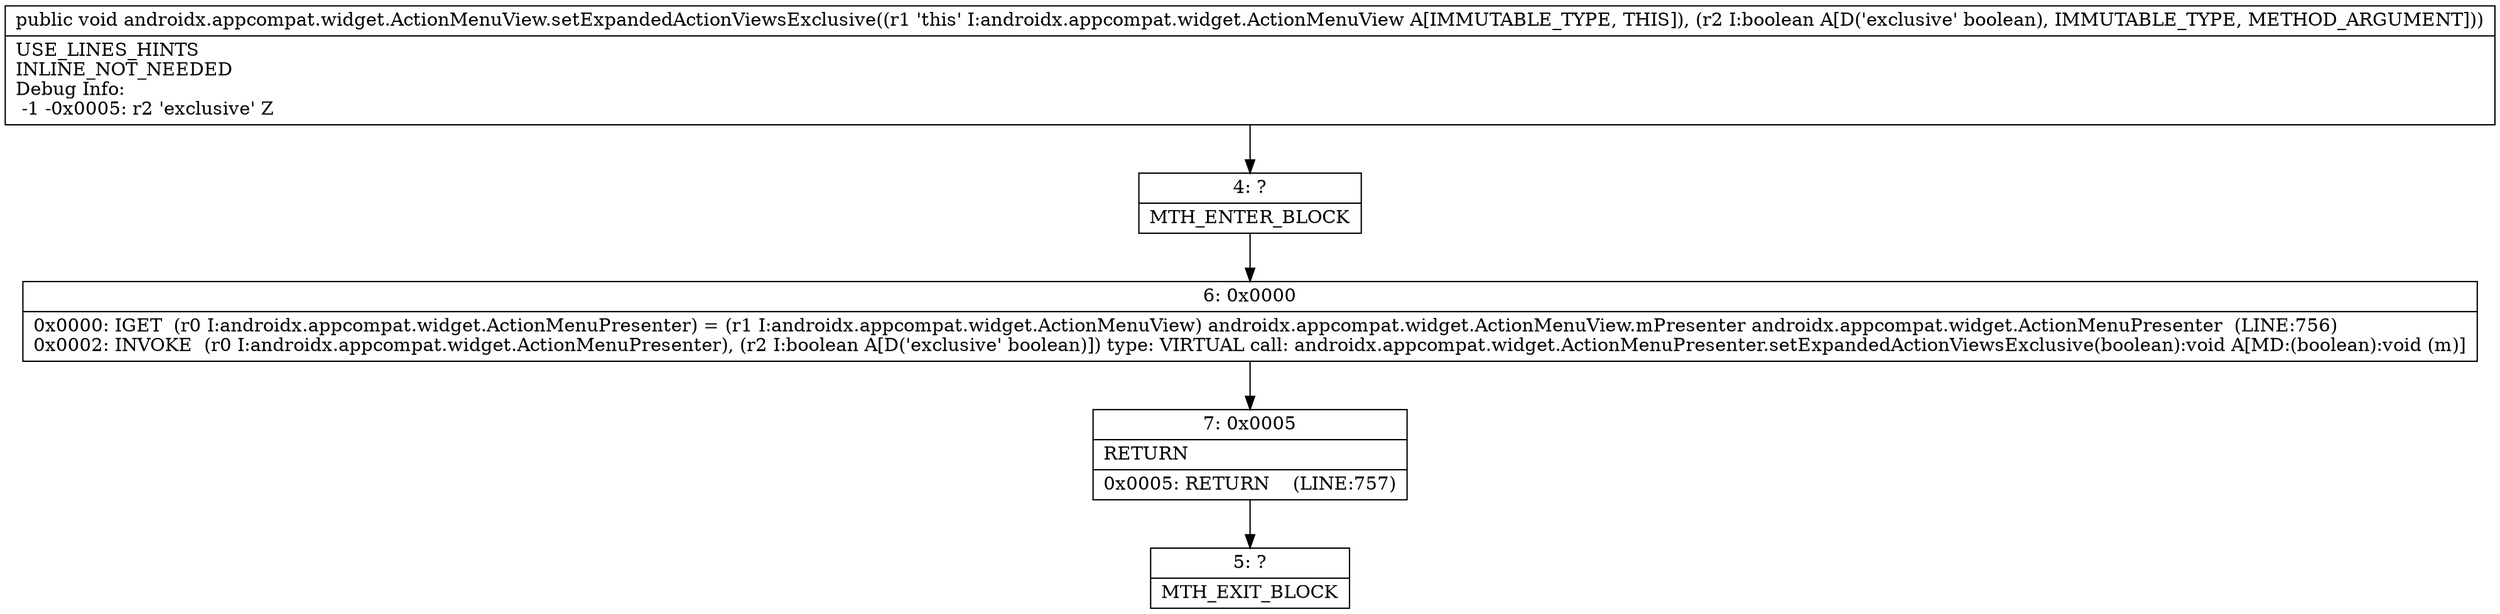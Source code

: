 digraph "CFG forandroidx.appcompat.widget.ActionMenuView.setExpandedActionViewsExclusive(Z)V" {
Node_4 [shape=record,label="{4\:\ ?|MTH_ENTER_BLOCK\l}"];
Node_6 [shape=record,label="{6\:\ 0x0000|0x0000: IGET  (r0 I:androidx.appcompat.widget.ActionMenuPresenter) = (r1 I:androidx.appcompat.widget.ActionMenuView) androidx.appcompat.widget.ActionMenuView.mPresenter androidx.appcompat.widget.ActionMenuPresenter  (LINE:756)\l0x0002: INVOKE  (r0 I:androidx.appcompat.widget.ActionMenuPresenter), (r2 I:boolean A[D('exclusive' boolean)]) type: VIRTUAL call: androidx.appcompat.widget.ActionMenuPresenter.setExpandedActionViewsExclusive(boolean):void A[MD:(boolean):void (m)]\l}"];
Node_7 [shape=record,label="{7\:\ 0x0005|RETURN\l|0x0005: RETURN    (LINE:757)\l}"];
Node_5 [shape=record,label="{5\:\ ?|MTH_EXIT_BLOCK\l}"];
MethodNode[shape=record,label="{public void androidx.appcompat.widget.ActionMenuView.setExpandedActionViewsExclusive((r1 'this' I:androidx.appcompat.widget.ActionMenuView A[IMMUTABLE_TYPE, THIS]), (r2 I:boolean A[D('exclusive' boolean), IMMUTABLE_TYPE, METHOD_ARGUMENT]))  | USE_LINES_HINTS\lINLINE_NOT_NEEDED\lDebug Info:\l  \-1 \-0x0005: r2 'exclusive' Z\l}"];
MethodNode -> Node_4;Node_4 -> Node_6;
Node_6 -> Node_7;
Node_7 -> Node_5;
}

